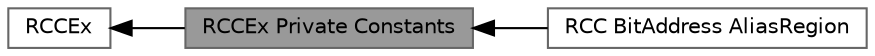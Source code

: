 digraph "RCCEx Private Constants"
{
 // INTERACTIVE_SVG=YES
 // LATEX_PDF_SIZE
  bgcolor="transparent";
  edge [fontname=Helvetica,fontsize=10,labelfontname=Helvetica,labelfontsize=10];
  node [fontname=Helvetica,fontsize=10,shape=box,height=0.2,width=0.4];
  rankdir=LR;
  Node2 [id="Node000002",label="RCCEx",height=0.2,width=0.4,color="grey40", fillcolor="white", style="filled",URL="$group___r_c_c_ex.html",tooltip="RCCEx HAL module driver."];
  Node3 [id="Node000003",label="RCC BitAddress AliasRegion",height=0.2,width=0.4,color="grey40", fillcolor="white", style="filled",URL="$group___r_c_c_ex___bit_address___alias_region.html",tooltip="RCC registers bit address in the alias region."];
  Node1 [id="Node000001",label="RCCEx Private Constants",height=0.2,width=0.4,color="gray40", fillcolor="grey60", style="filled", fontcolor="black",tooltip=" "];
  Node2->Node1 [shape=plaintext, dir="back", style="solid"];
  Node1->Node3 [shape=plaintext, dir="back", style="solid"];
}
